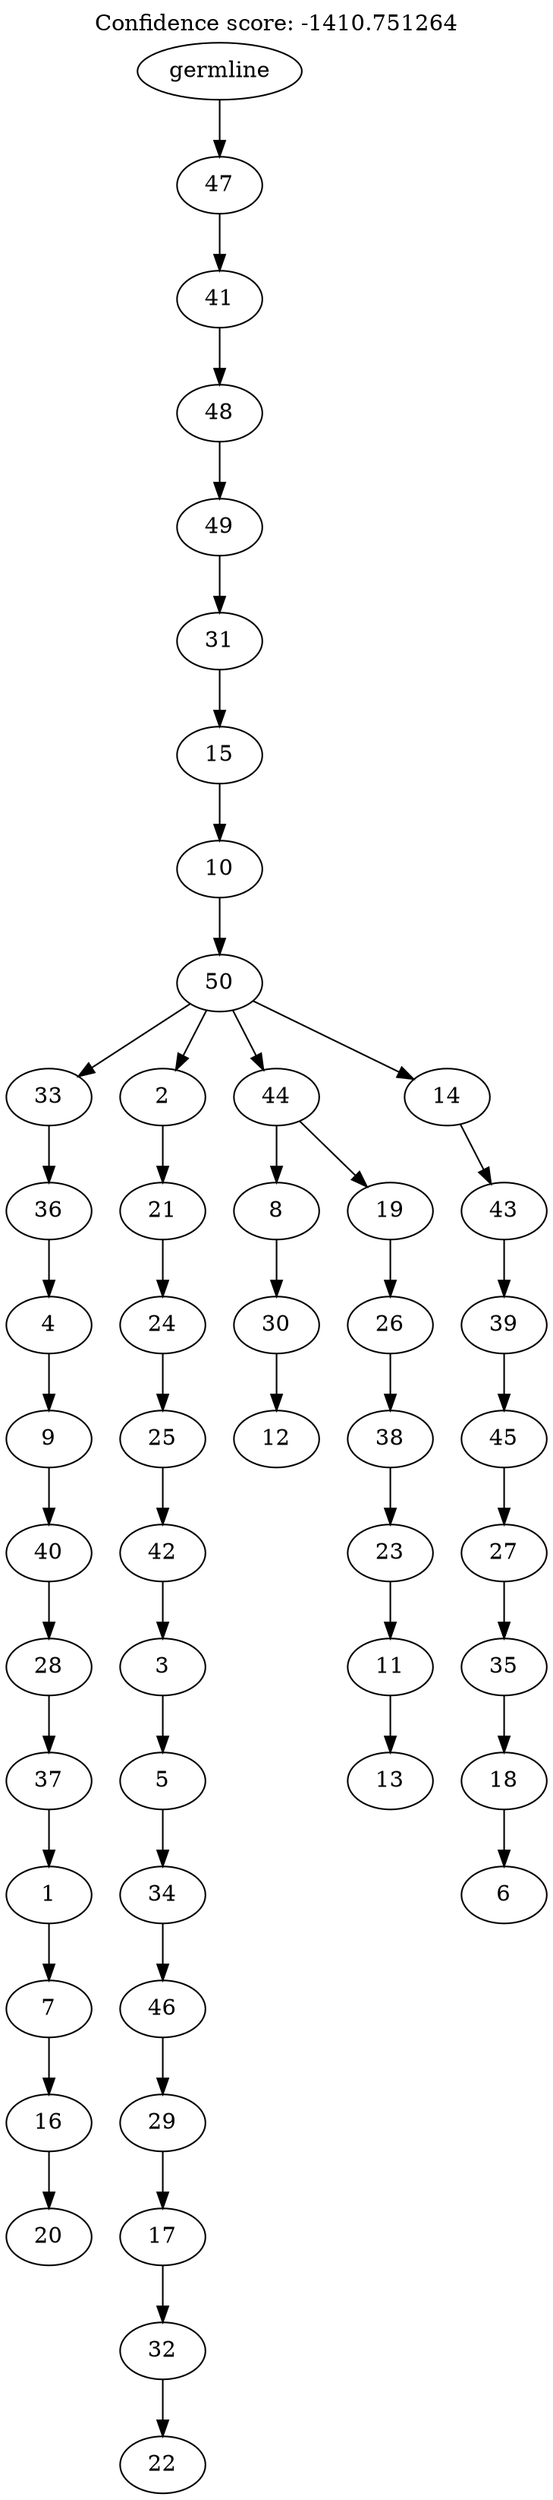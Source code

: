 digraph g {
	"49" -> "50";
	"50" [label="20"];
	"48" -> "49";
	"49" [label="16"];
	"47" -> "48";
	"48" [label="7"];
	"46" -> "47";
	"47" [label="1"];
	"45" -> "46";
	"46" [label="37"];
	"44" -> "45";
	"45" [label="28"];
	"43" -> "44";
	"44" [label="40"];
	"42" -> "43";
	"43" [label="9"];
	"41" -> "42";
	"42" [label="4"];
	"40" -> "41";
	"41" [label="36"];
	"38" -> "39";
	"39" [label="22"];
	"37" -> "38";
	"38" [label="32"];
	"36" -> "37";
	"37" [label="17"];
	"35" -> "36";
	"36" [label="29"];
	"34" -> "35";
	"35" [label="46"];
	"33" -> "34";
	"34" [label="34"];
	"32" -> "33";
	"33" [label="5"];
	"31" -> "32";
	"32" [label="3"];
	"30" -> "31";
	"31" [label="42"];
	"29" -> "30";
	"30" [label="25"];
	"28" -> "29";
	"29" [label="24"];
	"27" -> "28";
	"28" [label="21"];
	"25" -> "26";
	"26" [label="12"];
	"24" -> "25";
	"25" [label="30"];
	"22" -> "23";
	"23" [label="13"];
	"21" -> "22";
	"22" [label="11"];
	"20" -> "21";
	"21" [label="23"];
	"19" -> "20";
	"20" [label="38"];
	"18" -> "19";
	"19" [label="26"];
	"17" -> "18";
	"18" [label="19"];
	"17" -> "24";
	"24" [label="8"];
	"15" -> "16";
	"16" [label="6"];
	"14" -> "15";
	"15" [label="18"];
	"13" -> "14";
	"14" [label="35"];
	"12" -> "13";
	"13" [label="27"];
	"11" -> "12";
	"12" [label="45"];
	"10" -> "11";
	"11" [label="39"];
	"9" -> "10";
	"10" [label="43"];
	"8" -> "9";
	"9" [label="14"];
	"8" -> "17";
	"17" [label="44"];
	"8" -> "27";
	"27" [label="2"];
	"8" -> "40";
	"40" [label="33"];
	"7" -> "8";
	"8" [label="50"];
	"6" -> "7";
	"7" [label="10"];
	"5" -> "6";
	"6" [label="15"];
	"4" -> "5";
	"5" [label="31"];
	"3" -> "4";
	"4" [label="49"];
	"2" -> "3";
	"3" [label="48"];
	"1" -> "2";
	"2" [label="41"];
	"0" -> "1";
	"1" [label="47"];
	"0" [label="germline"];
	labelloc="t";
	label="Confidence score: -1410.751264";
}
